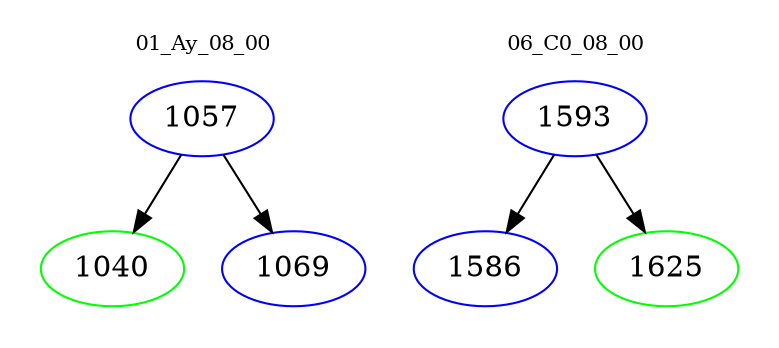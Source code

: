 digraph{
subgraph cluster_0 {
color = white
label = "01_Ay_08_00";
fontsize=10;
T0_1057 [label="1057", color="blue"]
T0_1057 -> T0_1040 [color="black"]
T0_1040 [label="1040", color="green"]
T0_1057 -> T0_1069 [color="black"]
T0_1069 [label="1069", color="blue"]
}
subgraph cluster_1 {
color = white
label = "06_C0_08_00";
fontsize=10;
T1_1593 [label="1593", color="blue"]
T1_1593 -> T1_1586 [color="black"]
T1_1586 [label="1586", color="blue"]
T1_1593 -> T1_1625 [color="black"]
T1_1625 [label="1625", color="green"]
}
}
